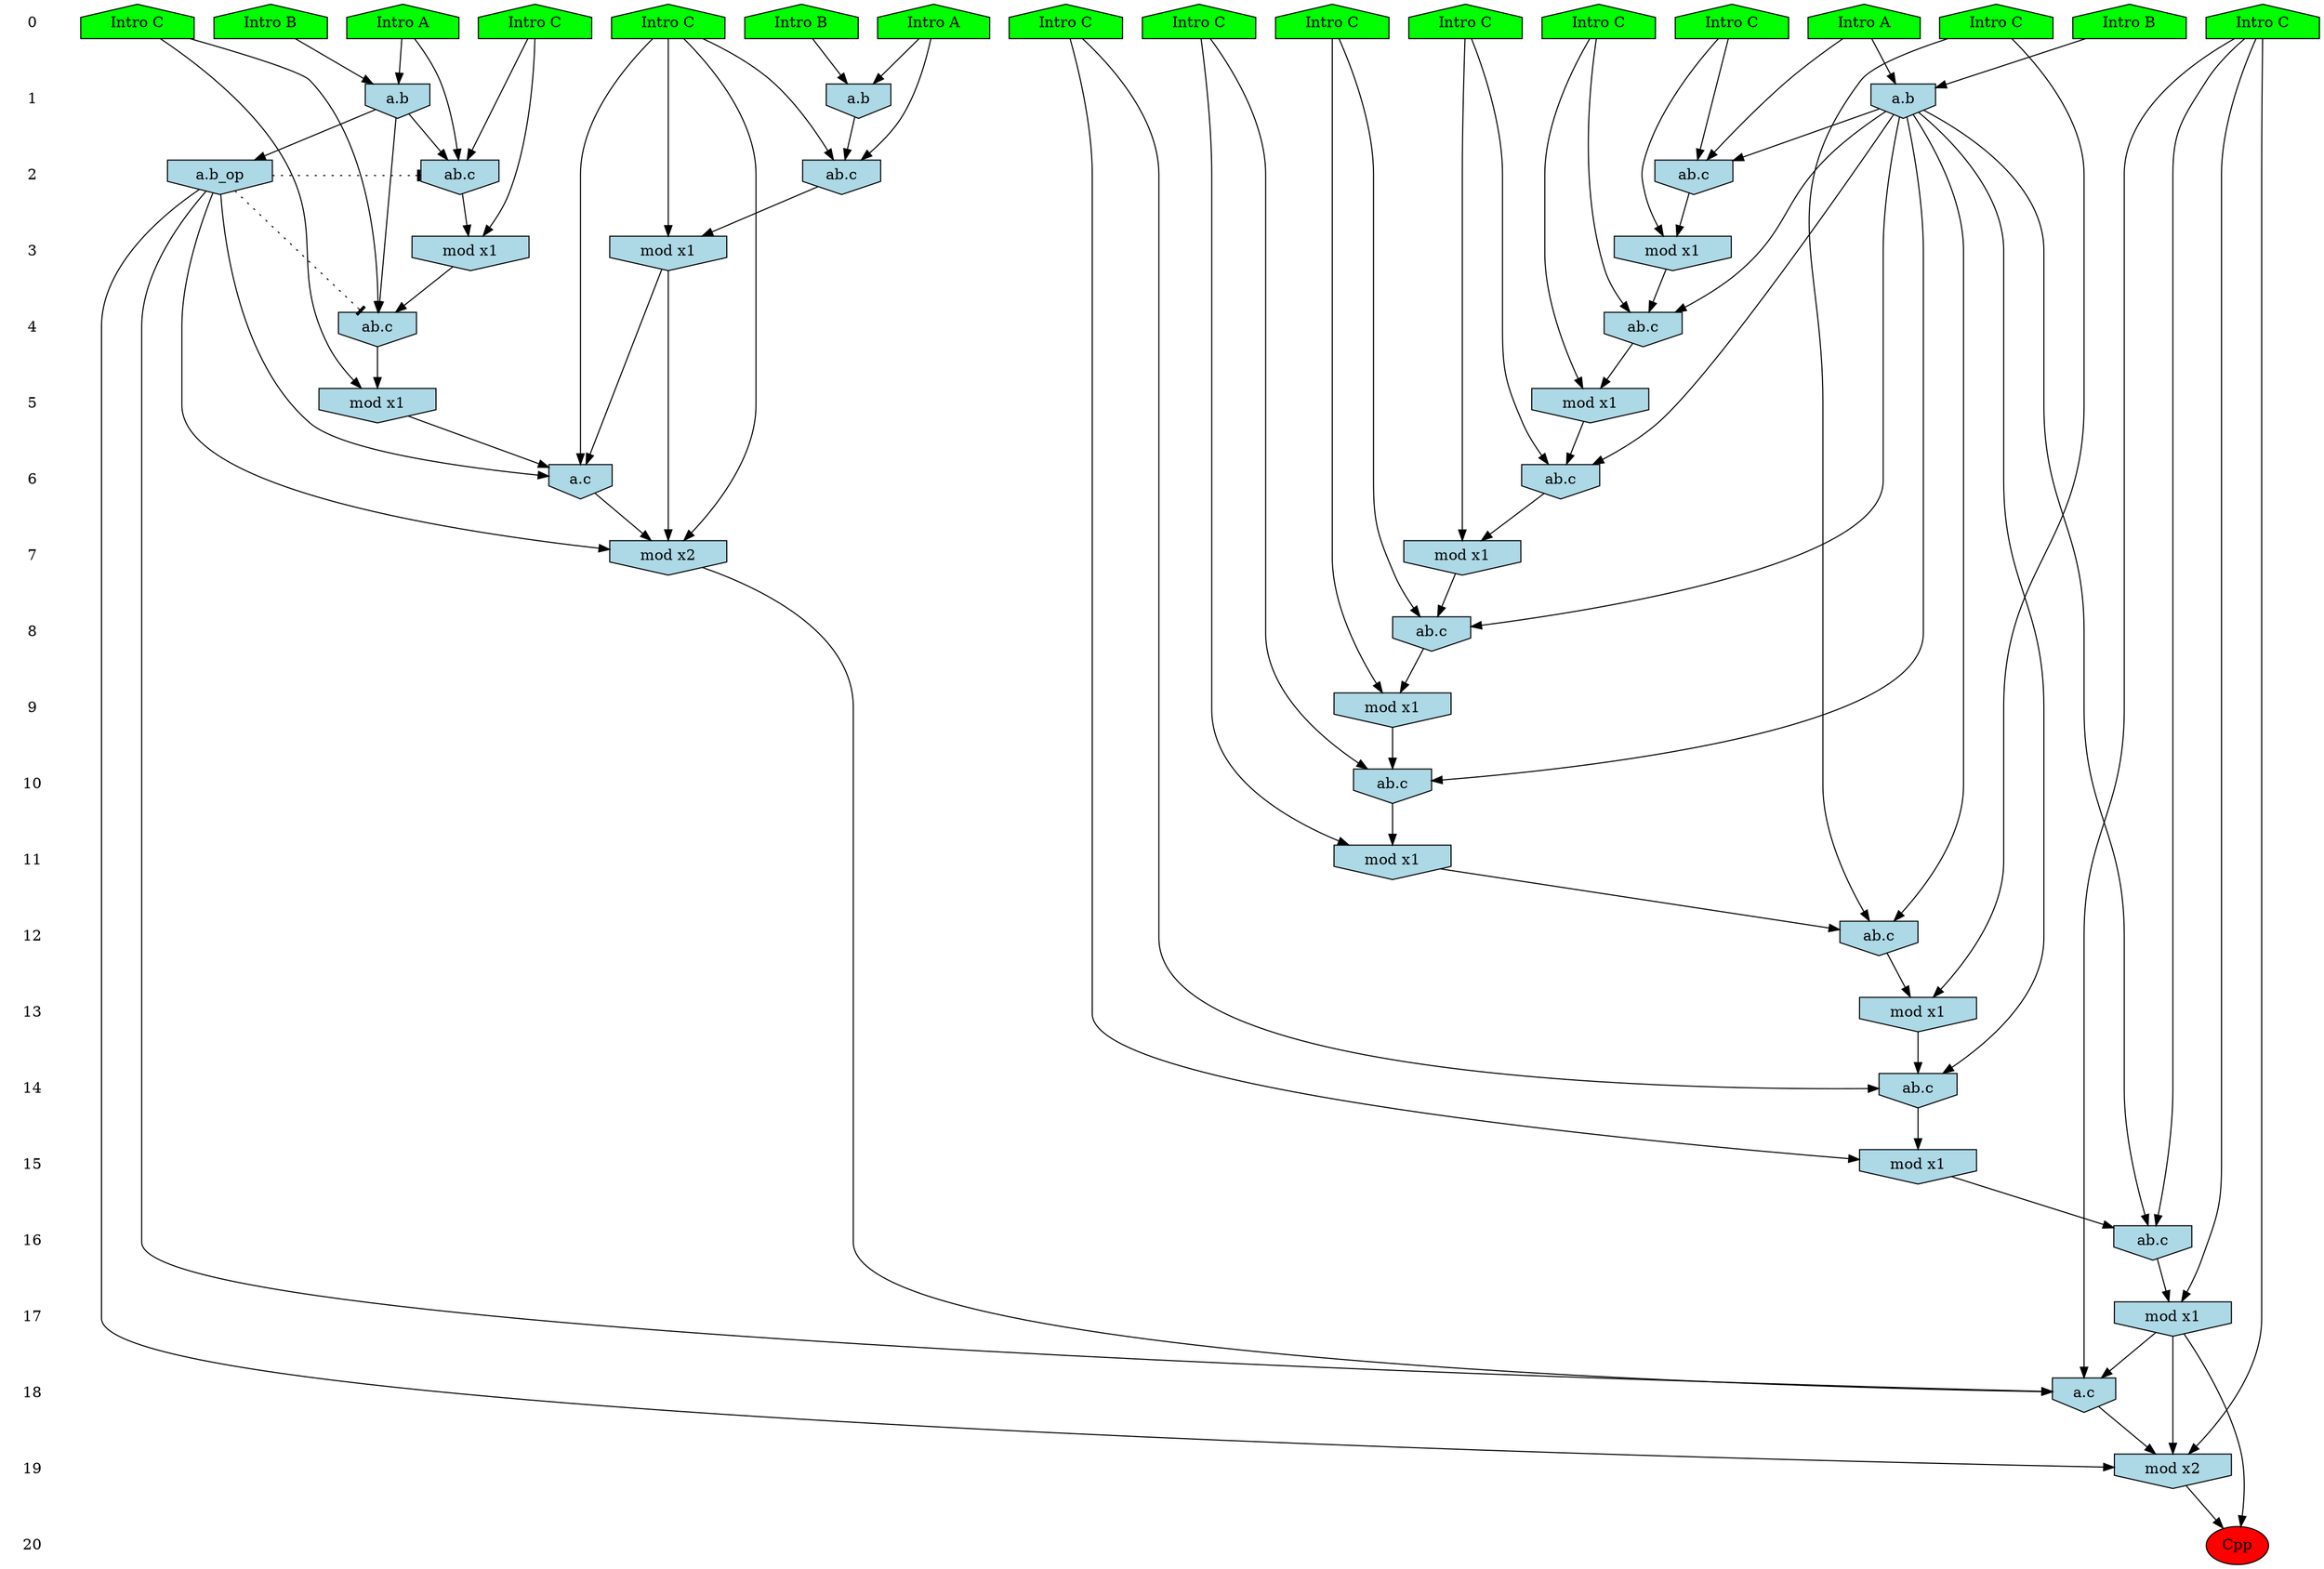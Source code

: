 /* Compression of 1 causal flows obtained in average at 1.821745E+01 t.u */
/* Compressed causal flows were: [3261] */
digraph G{
 ranksep=.5 ; 
{ rank = same ; "0" [shape=plaintext] ; node_1 [label ="Intro B", shape=house, style=filled, fillcolor=green] ;
node_2 [label ="Intro A", shape=house, style=filled, fillcolor=green] ;
node_3 [label ="Intro B", shape=house, style=filled, fillcolor=green] ;
node_4 [label ="Intro A", shape=house, style=filled, fillcolor=green] ;
node_5 [label ="Intro A", shape=house, style=filled, fillcolor=green] ;
node_6 [label ="Intro B", shape=house, style=filled, fillcolor=green] ;
node_7 [label ="Intro C", shape=house, style=filled, fillcolor=green] ;
node_8 [label ="Intro C", shape=house, style=filled, fillcolor=green] ;
node_9 [label ="Intro C", shape=house, style=filled, fillcolor=green] ;
node_10 [label ="Intro C", shape=house, style=filled, fillcolor=green] ;
node_11 [label ="Intro C", shape=house, style=filled, fillcolor=green] ;
node_12 [label ="Intro C", shape=house, style=filled, fillcolor=green] ;
node_13 [label ="Intro C", shape=house, style=filled, fillcolor=green] ;
node_14 [label ="Intro C", shape=house, style=filled, fillcolor=green] ;
node_15 [label ="Intro C", shape=house, style=filled, fillcolor=green] ;
node_16 [label ="Intro C", shape=house, style=filled, fillcolor=green] ;
node_17 [label ="Intro C", shape=house, style=filled, fillcolor=green] ;
}
{ rank = same ; "1" [shape=plaintext] ; node_18 [label="a.b", shape=invhouse, style=filled, fillcolor = lightblue] ;
node_20 [label="a.b", shape=invhouse, style=filled, fillcolor = lightblue] ;
node_38 [label="a.b", shape=invhouse, style=filled, fillcolor = lightblue] ;
}
{ rank = same ; "2" [shape=plaintext] ; node_19 [label="ab.c", shape=invhouse, style=filled, fillcolor = lightblue] ;
node_21 [label="ab.c", shape=invhouse, style=filled, fillcolor = lightblue] ;
node_39 [label="a.b_op", shape=invhouse, style=filled, fillcolor = lightblue] ;
node_41 [label="ab.c", shape=invhouse, style=filled, fillcolor = lightblue] ;
}
{ rank = same ; "3" [shape=plaintext] ; node_22 [label="mod x1", shape=invhouse, style=filled, fillcolor = lightblue] ;
node_23 [label="mod x1", shape=invhouse, style=filled, fillcolor = lightblue] ;
node_42 [label="mod x1", shape=invhouse, style=filled, fillcolor = lightblue] ;
}
{ rank = same ; "4" [shape=plaintext] ; node_24 [label="ab.c", shape=invhouse, style=filled, fillcolor = lightblue] ;
node_25 [label="ab.c", shape=invhouse, style=filled, fillcolor = lightblue] ;
}
{ rank = same ; "5" [shape=plaintext] ; node_26 [label="mod x1", shape=invhouse, style=filled, fillcolor = lightblue] ;
node_28 [label="mod x1", shape=invhouse, style=filled, fillcolor = lightblue] ;
}
{ rank = same ; "6" [shape=plaintext] ; node_27 [label="ab.c", shape=invhouse, style=filled, fillcolor = lightblue] ;
node_44 [label="a.c", shape=invhouse, style=filled, fillcolor = lightblue] ;
}
{ rank = same ; "7" [shape=plaintext] ; node_29 [label="mod x1", shape=invhouse, style=filled, fillcolor = lightblue] ;
node_45 [label="mod x2", shape=invhouse, style=filled, fillcolor = lightblue] ;
}
{ rank = same ; "8" [shape=plaintext] ; node_30 [label="ab.c", shape=invhouse, style=filled, fillcolor = lightblue] ;
}
{ rank = same ; "9" [shape=plaintext] ; node_31 [label="mod x1", shape=invhouse, style=filled, fillcolor = lightblue] ;
}
{ rank = same ; "10" [shape=plaintext] ; node_32 [label="ab.c", shape=invhouse, style=filled, fillcolor = lightblue] ;
}
{ rank = same ; "11" [shape=plaintext] ; node_33 [label="mod x1", shape=invhouse, style=filled, fillcolor = lightblue] ;
}
{ rank = same ; "12" [shape=plaintext] ; node_34 [label="ab.c", shape=invhouse, style=filled, fillcolor = lightblue] ;
}
{ rank = same ; "13" [shape=plaintext] ; node_35 [label="mod x1", shape=invhouse, style=filled, fillcolor = lightblue] ;
}
{ rank = same ; "14" [shape=plaintext] ; node_36 [label="ab.c", shape=invhouse, style=filled, fillcolor = lightblue] ;
}
{ rank = same ; "15" [shape=plaintext] ; node_37 [label="mod x1", shape=invhouse, style=filled, fillcolor = lightblue] ;
}
{ rank = same ; "16" [shape=plaintext] ; node_40 [label="ab.c", shape=invhouse, style=filled, fillcolor = lightblue] ;
}
{ rank = same ; "17" [shape=plaintext] ; node_43 [label="mod x1", shape=invhouse, style=filled, fillcolor = lightblue] ;
}
{ rank = same ; "18" [shape=plaintext] ; node_46 [label="a.c", shape=invhouse, style=filled, fillcolor = lightblue] ;
}
{ rank = same ; "19" [shape=plaintext] ; node_47 [label="mod x2", shape=invhouse, style=filled, fillcolor = lightblue] ;
}
{ rank = same ; "20" [shape=plaintext] ; node_48 [label ="Cpp", style=filled, fillcolor=red] ;
}
"0" -> "1" [style="invis"]; 
"1" -> "2" [style="invis"]; 
"2" -> "3" [style="invis"]; 
"3" -> "4" [style="invis"]; 
"4" -> "5" [style="invis"]; 
"5" -> "6" [style="invis"]; 
"6" -> "7" [style="invis"]; 
"7" -> "8" [style="invis"]; 
"8" -> "9" [style="invis"]; 
"9" -> "10" [style="invis"]; 
"10" -> "11" [style="invis"]; 
"11" -> "12" [style="invis"]; 
"12" -> "13" [style="invis"]; 
"13" -> "14" [style="invis"]; 
"14" -> "15" [style="invis"]; 
"15" -> "16" [style="invis"]; 
"16" -> "17" [style="invis"]; 
"17" -> "18" [style="invis"]; 
"18" -> "19" [style="invis"]; 
"19" -> "20" [style="invis"]; 
node_3 -> node_18
node_5 -> node_18
node_5 -> node_19
node_10 -> node_19
node_18 -> node_19
node_1 -> node_20
node_4 -> node_20
node_4 -> node_21
node_14 -> node_21
node_20 -> node_21
node_10 -> node_22
node_19 -> node_22
node_14 -> node_23
node_21 -> node_23
node_8 -> node_24
node_18 -> node_24
node_22 -> node_24
node_11 -> node_25
node_20 -> node_25
node_23 -> node_25
node_11 -> node_26
node_25 -> node_26
node_13 -> node_27
node_20 -> node_27
node_26 -> node_27
node_8 -> node_28
node_24 -> node_28
node_13 -> node_29
node_27 -> node_29
node_16 -> node_30
node_20 -> node_30
node_29 -> node_30
node_16 -> node_31
node_30 -> node_31
node_9 -> node_32
node_20 -> node_32
node_31 -> node_32
node_9 -> node_33
node_32 -> node_33
node_15 -> node_34
node_20 -> node_34
node_33 -> node_34
node_15 -> node_35
node_34 -> node_35
node_7 -> node_36
node_20 -> node_36
node_35 -> node_36
node_7 -> node_37
node_36 -> node_37
node_2 -> node_38
node_6 -> node_38
node_18 -> node_39
node_12 -> node_40
node_20 -> node_40
node_37 -> node_40
node_2 -> node_41
node_17 -> node_41
node_38 -> node_41
node_17 -> node_42
node_41 -> node_42
node_12 -> node_43
node_40 -> node_43
node_17 -> node_44
node_28 -> node_44
node_39 -> node_44
node_42 -> node_44
node_17 -> node_45
node_39 -> node_45
node_42 -> node_45
node_44 -> node_45
node_12 -> node_46
node_39 -> node_46
node_43 -> node_46
node_45 -> node_46
node_12 -> node_47
node_39 -> node_47
node_43 -> node_47
node_46 -> node_47
node_43 -> node_48
node_47 -> node_48
node_39 -> node_24 [style=dotted, arrowhead = tee] 
node_39 -> node_19 [style=dotted, arrowhead = tee] 
}
/*
 Dot generation time: 0.000215
*/